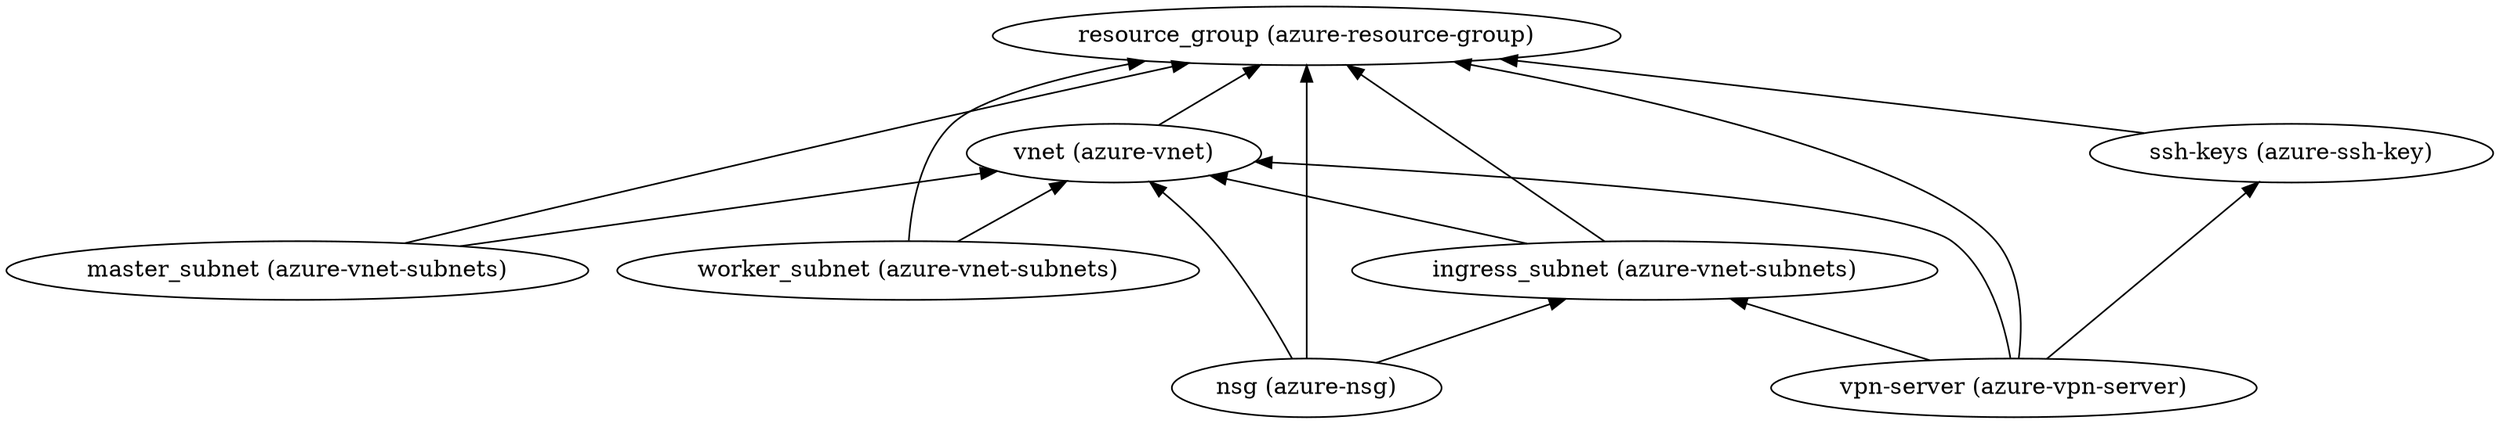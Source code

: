 digraph {
    rankdir="BT"
    "resource_group (azure-resource-group)"
"vnet (azure-vnet)" -> "resource_group (azure-resource-group)"
"vnet (azure-vnet)"
"master_subnet (azure-vnet-subnets)" -> "resource_group (azure-resource-group)"
"master_subnet (azure-vnet-subnets)" -> "vnet (azure-vnet)"
"master_subnet (azure-vnet-subnets)"
"worker_subnet (azure-vnet-subnets)" -> "resource_group (azure-resource-group)"
"worker_subnet (azure-vnet-subnets)" -> "vnet (azure-vnet)"
"worker_subnet (azure-vnet-subnets)"
"ingress_subnet (azure-vnet-subnets)" -> "resource_group (azure-resource-group)"
"ingress_subnet (azure-vnet-subnets)" -> "vnet (azure-vnet)"
"ingress_subnet (azure-vnet-subnets)"
"nsg (azure-nsg)" -> "resource_group (azure-resource-group)"
"nsg (azure-nsg)" -> "vnet (azure-vnet)"
"nsg (azure-nsg)" -> "ingress_subnet (azure-vnet-subnets)"
"nsg (azure-nsg)"
"ssh-keys (azure-ssh-key)" -> "resource_group (azure-resource-group)"
"ssh-keys (azure-ssh-key)"
"vpn-server (azure-vpn-server)" -> "resource_group (azure-resource-group)"
"vpn-server (azure-vpn-server)" -> "vnet (azure-vnet)"
"vpn-server (azure-vpn-server)" -> "ingress_subnet (azure-vnet-subnets)"
"vpn-server (azure-vpn-server)" -> "ssh-keys (azure-ssh-key)"
"vpn-server (azure-vpn-server)"
  }
